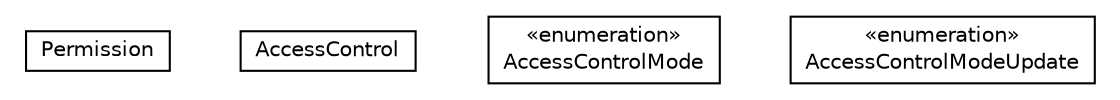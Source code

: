 #!/usr/local/bin/dot
#
# Class diagram 
# Generated by UMLGraph version R5_6-24-gf6e263 (http://www.umlgraph.org/)
#

digraph G {
	edge [fontname="Helvetica",fontsize=10,labelfontname="Helvetica",labelfontsize=10];
	node [fontname="Helvetica",fontsize=10,shape=plaintext];
	nodesep=0.25;
	ranksep=0.5;
	// org.universAAL.middleware.bus.permission.Permission
	c167060 [label=<<table title="org.universAAL.middleware.bus.permission.Permission" border="0" cellborder="1" cellspacing="0" cellpadding="2" port="p" href="./Permission.html">
		<tr><td><table border="0" cellspacing="0" cellpadding="1">
<tr><td align="center" balign="center"> Permission </td></tr>
		</table></td></tr>
		</table>>, URL="./Permission.html", fontname="Helvetica", fontcolor="black", fontsize=10.0];
	// org.universAAL.middleware.bus.permission.AccessControl
	c167061 [label=<<table title="org.universAAL.middleware.bus.permission.AccessControl" border="0" cellborder="1" cellspacing="0" cellpadding="2" port="p" href="./AccessControl.html">
		<tr><td><table border="0" cellspacing="0" cellpadding="1">
<tr><td align="center" balign="center"> AccessControl </td></tr>
		</table></td></tr>
		</table>>, URL="./AccessControl.html", fontname="Helvetica", fontcolor="black", fontsize=10.0];
	// org.universAAL.middleware.bus.permission.AccessControl.AccessControlMode
	c167062 [label=<<table title="org.universAAL.middleware.bus.permission.AccessControl.AccessControlMode" border="0" cellborder="1" cellspacing="0" cellpadding="2" port="p" href="./AccessControl.AccessControlMode.html">
		<tr><td><table border="0" cellspacing="0" cellpadding="1">
<tr><td align="center" balign="center"> &#171;enumeration&#187; </td></tr>
<tr><td align="center" balign="center"> AccessControlMode </td></tr>
		</table></td></tr>
		</table>>, URL="./AccessControl.AccessControlMode.html", fontname="Helvetica", fontcolor="black", fontsize=10.0];
	// org.universAAL.middleware.bus.permission.AccessControl.AccessControlModeUpdate
	c167063 [label=<<table title="org.universAAL.middleware.bus.permission.AccessControl.AccessControlModeUpdate" border="0" cellborder="1" cellspacing="0" cellpadding="2" port="p" href="./AccessControl.AccessControlModeUpdate.html">
		<tr><td><table border="0" cellspacing="0" cellpadding="1">
<tr><td align="center" balign="center"> &#171;enumeration&#187; </td></tr>
<tr><td align="center" balign="center"> AccessControlModeUpdate </td></tr>
		</table></td></tr>
		</table>>, URL="./AccessControl.AccessControlModeUpdate.html", fontname="Helvetica", fontcolor="black", fontsize=10.0];
}

